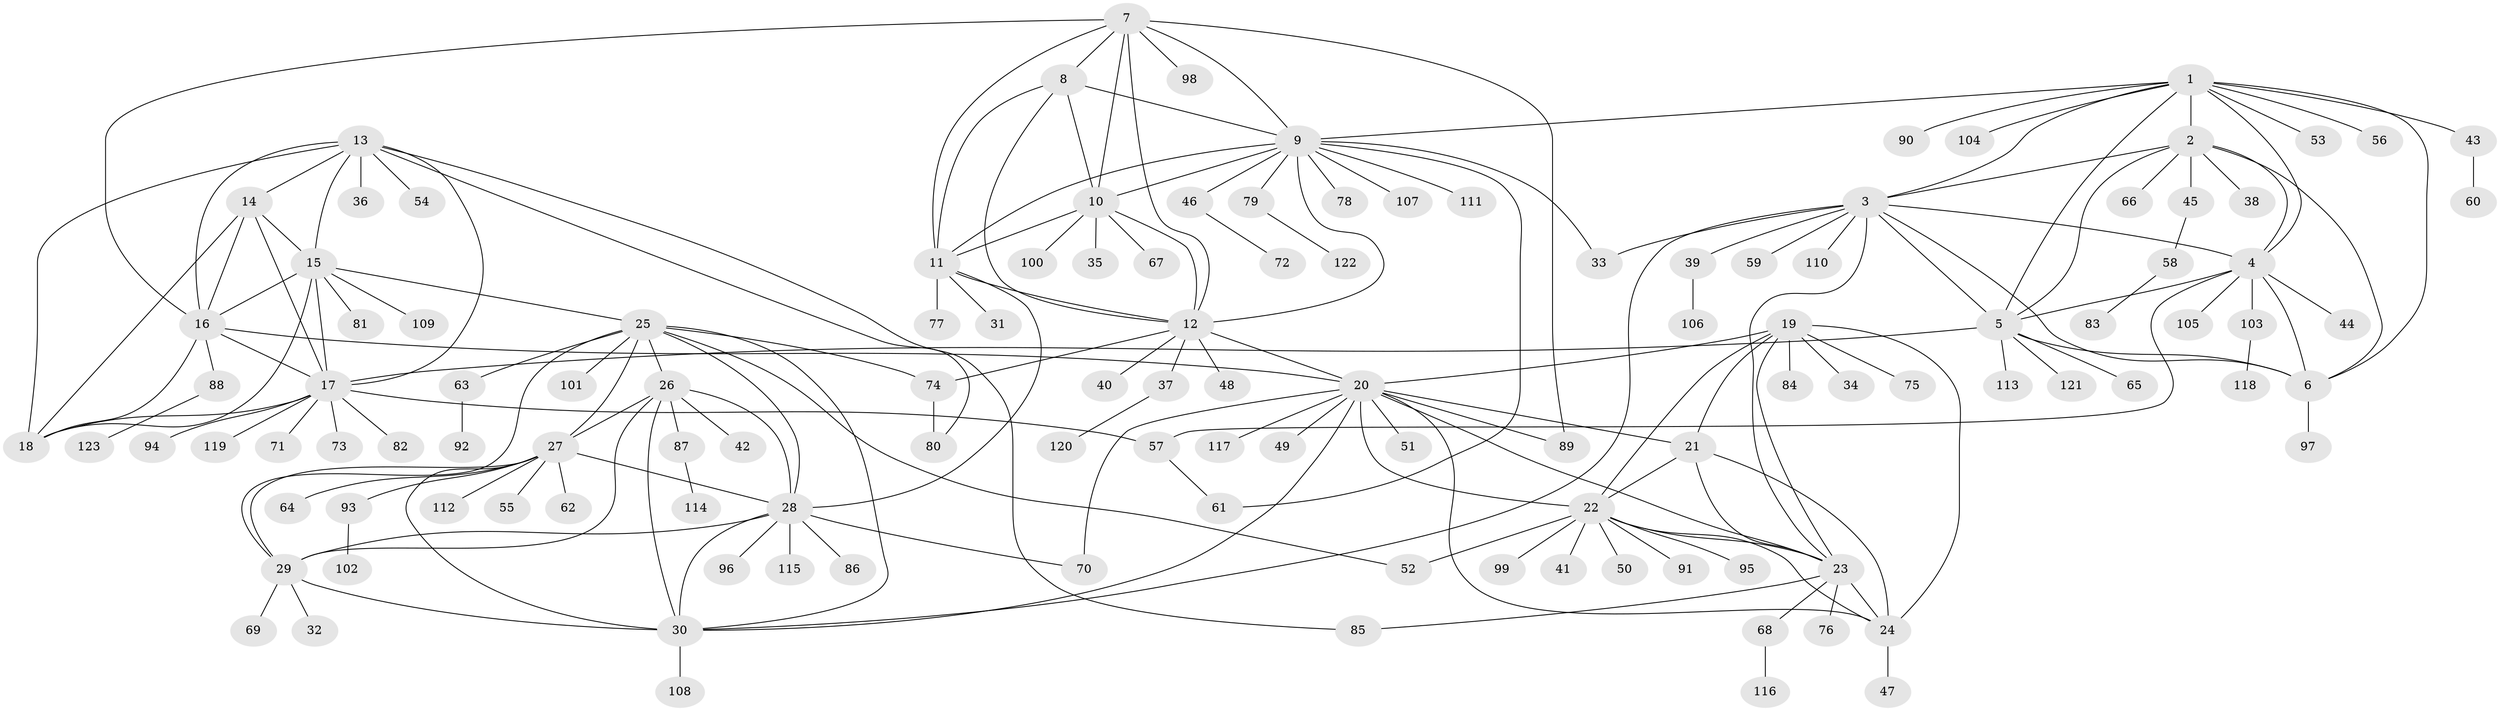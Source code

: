 // coarse degree distribution, {5: 0.10810810810810811, 6: 0.05405405405405406, 7: 0.02702702702702703, 4: 0.02702702702702703, 10: 0.05405405405405406, 2: 0.13513513513513514, 9: 0.02702702702702703, 8: 0.02702702702702703, 11: 0.02702702702702703, 3: 0.13513513513513514, 1: 0.3783783783783784}
// Generated by graph-tools (version 1.1) at 2025/52/03/04/25 22:52:07]
// undirected, 123 vertices, 187 edges
graph export_dot {
  node [color=gray90,style=filled];
  1;
  2;
  3;
  4;
  5;
  6;
  7;
  8;
  9;
  10;
  11;
  12;
  13;
  14;
  15;
  16;
  17;
  18;
  19;
  20;
  21;
  22;
  23;
  24;
  25;
  26;
  27;
  28;
  29;
  30;
  31;
  32;
  33;
  34;
  35;
  36;
  37;
  38;
  39;
  40;
  41;
  42;
  43;
  44;
  45;
  46;
  47;
  48;
  49;
  50;
  51;
  52;
  53;
  54;
  55;
  56;
  57;
  58;
  59;
  60;
  61;
  62;
  63;
  64;
  65;
  66;
  67;
  68;
  69;
  70;
  71;
  72;
  73;
  74;
  75;
  76;
  77;
  78;
  79;
  80;
  81;
  82;
  83;
  84;
  85;
  86;
  87;
  88;
  89;
  90;
  91;
  92;
  93;
  94;
  95;
  96;
  97;
  98;
  99;
  100;
  101;
  102;
  103;
  104;
  105;
  106;
  107;
  108;
  109;
  110;
  111;
  112;
  113;
  114;
  115;
  116;
  117;
  118;
  119;
  120;
  121;
  122;
  123;
  1 -- 2;
  1 -- 3;
  1 -- 4;
  1 -- 5;
  1 -- 6;
  1 -- 9;
  1 -- 43;
  1 -- 53;
  1 -- 56;
  1 -- 90;
  1 -- 104;
  2 -- 3;
  2 -- 4;
  2 -- 5;
  2 -- 6;
  2 -- 38;
  2 -- 45;
  2 -- 66;
  3 -- 4;
  3 -- 5;
  3 -- 6;
  3 -- 23;
  3 -- 30;
  3 -- 33;
  3 -- 39;
  3 -- 59;
  3 -- 110;
  4 -- 5;
  4 -- 6;
  4 -- 44;
  4 -- 57;
  4 -- 103;
  4 -- 105;
  5 -- 6;
  5 -- 17;
  5 -- 65;
  5 -- 113;
  5 -- 121;
  6 -- 97;
  7 -- 8;
  7 -- 9;
  7 -- 10;
  7 -- 11;
  7 -- 12;
  7 -- 16;
  7 -- 89;
  7 -- 98;
  8 -- 9;
  8 -- 10;
  8 -- 11;
  8 -- 12;
  9 -- 10;
  9 -- 11;
  9 -- 12;
  9 -- 33;
  9 -- 46;
  9 -- 61;
  9 -- 78;
  9 -- 79;
  9 -- 107;
  9 -- 111;
  10 -- 11;
  10 -- 12;
  10 -- 35;
  10 -- 67;
  10 -- 100;
  11 -- 12;
  11 -- 28;
  11 -- 31;
  11 -- 77;
  12 -- 20;
  12 -- 37;
  12 -- 40;
  12 -- 48;
  12 -- 74;
  13 -- 14;
  13 -- 15;
  13 -- 16;
  13 -- 17;
  13 -- 18;
  13 -- 36;
  13 -- 54;
  13 -- 80;
  13 -- 85;
  14 -- 15;
  14 -- 16;
  14 -- 17;
  14 -- 18;
  15 -- 16;
  15 -- 17;
  15 -- 18;
  15 -- 25;
  15 -- 81;
  15 -- 109;
  16 -- 17;
  16 -- 18;
  16 -- 20;
  16 -- 88;
  17 -- 18;
  17 -- 57;
  17 -- 71;
  17 -- 73;
  17 -- 82;
  17 -- 94;
  17 -- 119;
  19 -- 20;
  19 -- 21;
  19 -- 22;
  19 -- 23;
  19 -- 24;
  19 -- 34;
  19 -- 75;
  19 -- 84;
  20 -- 21;
  20 -- 22;
  20 -- 23;
  20 -- 24;
  20 -- 30;
  20 -- 49;
  20 -- 51;
  20 -- 70;
  20 -- 89;
  20 -- 117;
  21 -- 22;
  21 -- 23;
  21 -- 24;
  22 -- 23;
  22 -- 24;
  22 -- 41;
  22 -- 50;
  22 -- 52;
  22 -- 91;
  22 -- 95;
  22 -- 99;
  23 -- 24;
  23 -- 68;
  23 -- 76;
  23 -- 85;
  24 -- 47;
  25 -- 26;
  25 -- 27;
  25 -- 28;
  25 -- 29;
  25 -- 30;
  25 -- 52;
  25 -- 63;
  25 -- 74;
  25 -- 101;
  26 -- 27;
  26 -- 28;
  26 -- 29;
  26 -- 30;
  26 -- 42;
  26 -- 87;
  27 -- 28;
  27 -- 29;
  27 -- 30;
  27 -- 55;
  27 -- 62;
  27 -- 64;
  27 -- 93;
  27 -- 112;
  28 -- 29;
  28 -- 30;
  28 -- 70;
  28 -- 86;
  28 -- 96;
  28 -- 115;
  29 -- 30;
  29 -- 32;
  29 -- 69;
  30 -- 108;
  37 -- 120;
  39 -- 106;
  43 -- 60;
  45 -- 58;
  46 -- 72;
  57 -- 61;
  58 -- 83;
  63 -- 92;
  68 -- 116;
  74 -- 80;
  79 -- 122;
  87 -- 114;
  88 -- 123;
  93 -- 102;
  103 -- 118;
}
